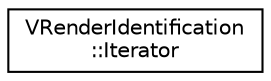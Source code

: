 digraph "Graphical Class Hierarchy"
{
  edge [fontname="Helvetica",fontsize="10",labelfontname="Helvetica",labelfontsize="10"];
  node [fontname="Helvetica",fontsize="10",shape=record];
  rankdir="LR";
  Node1 [label="VRenderIdentification\l::Iterator",height=0.2,width=0.4,color="black", fillcolor="white", style="filled",URL="$class_v_render_identification_1_1_iterator.html"];
}
